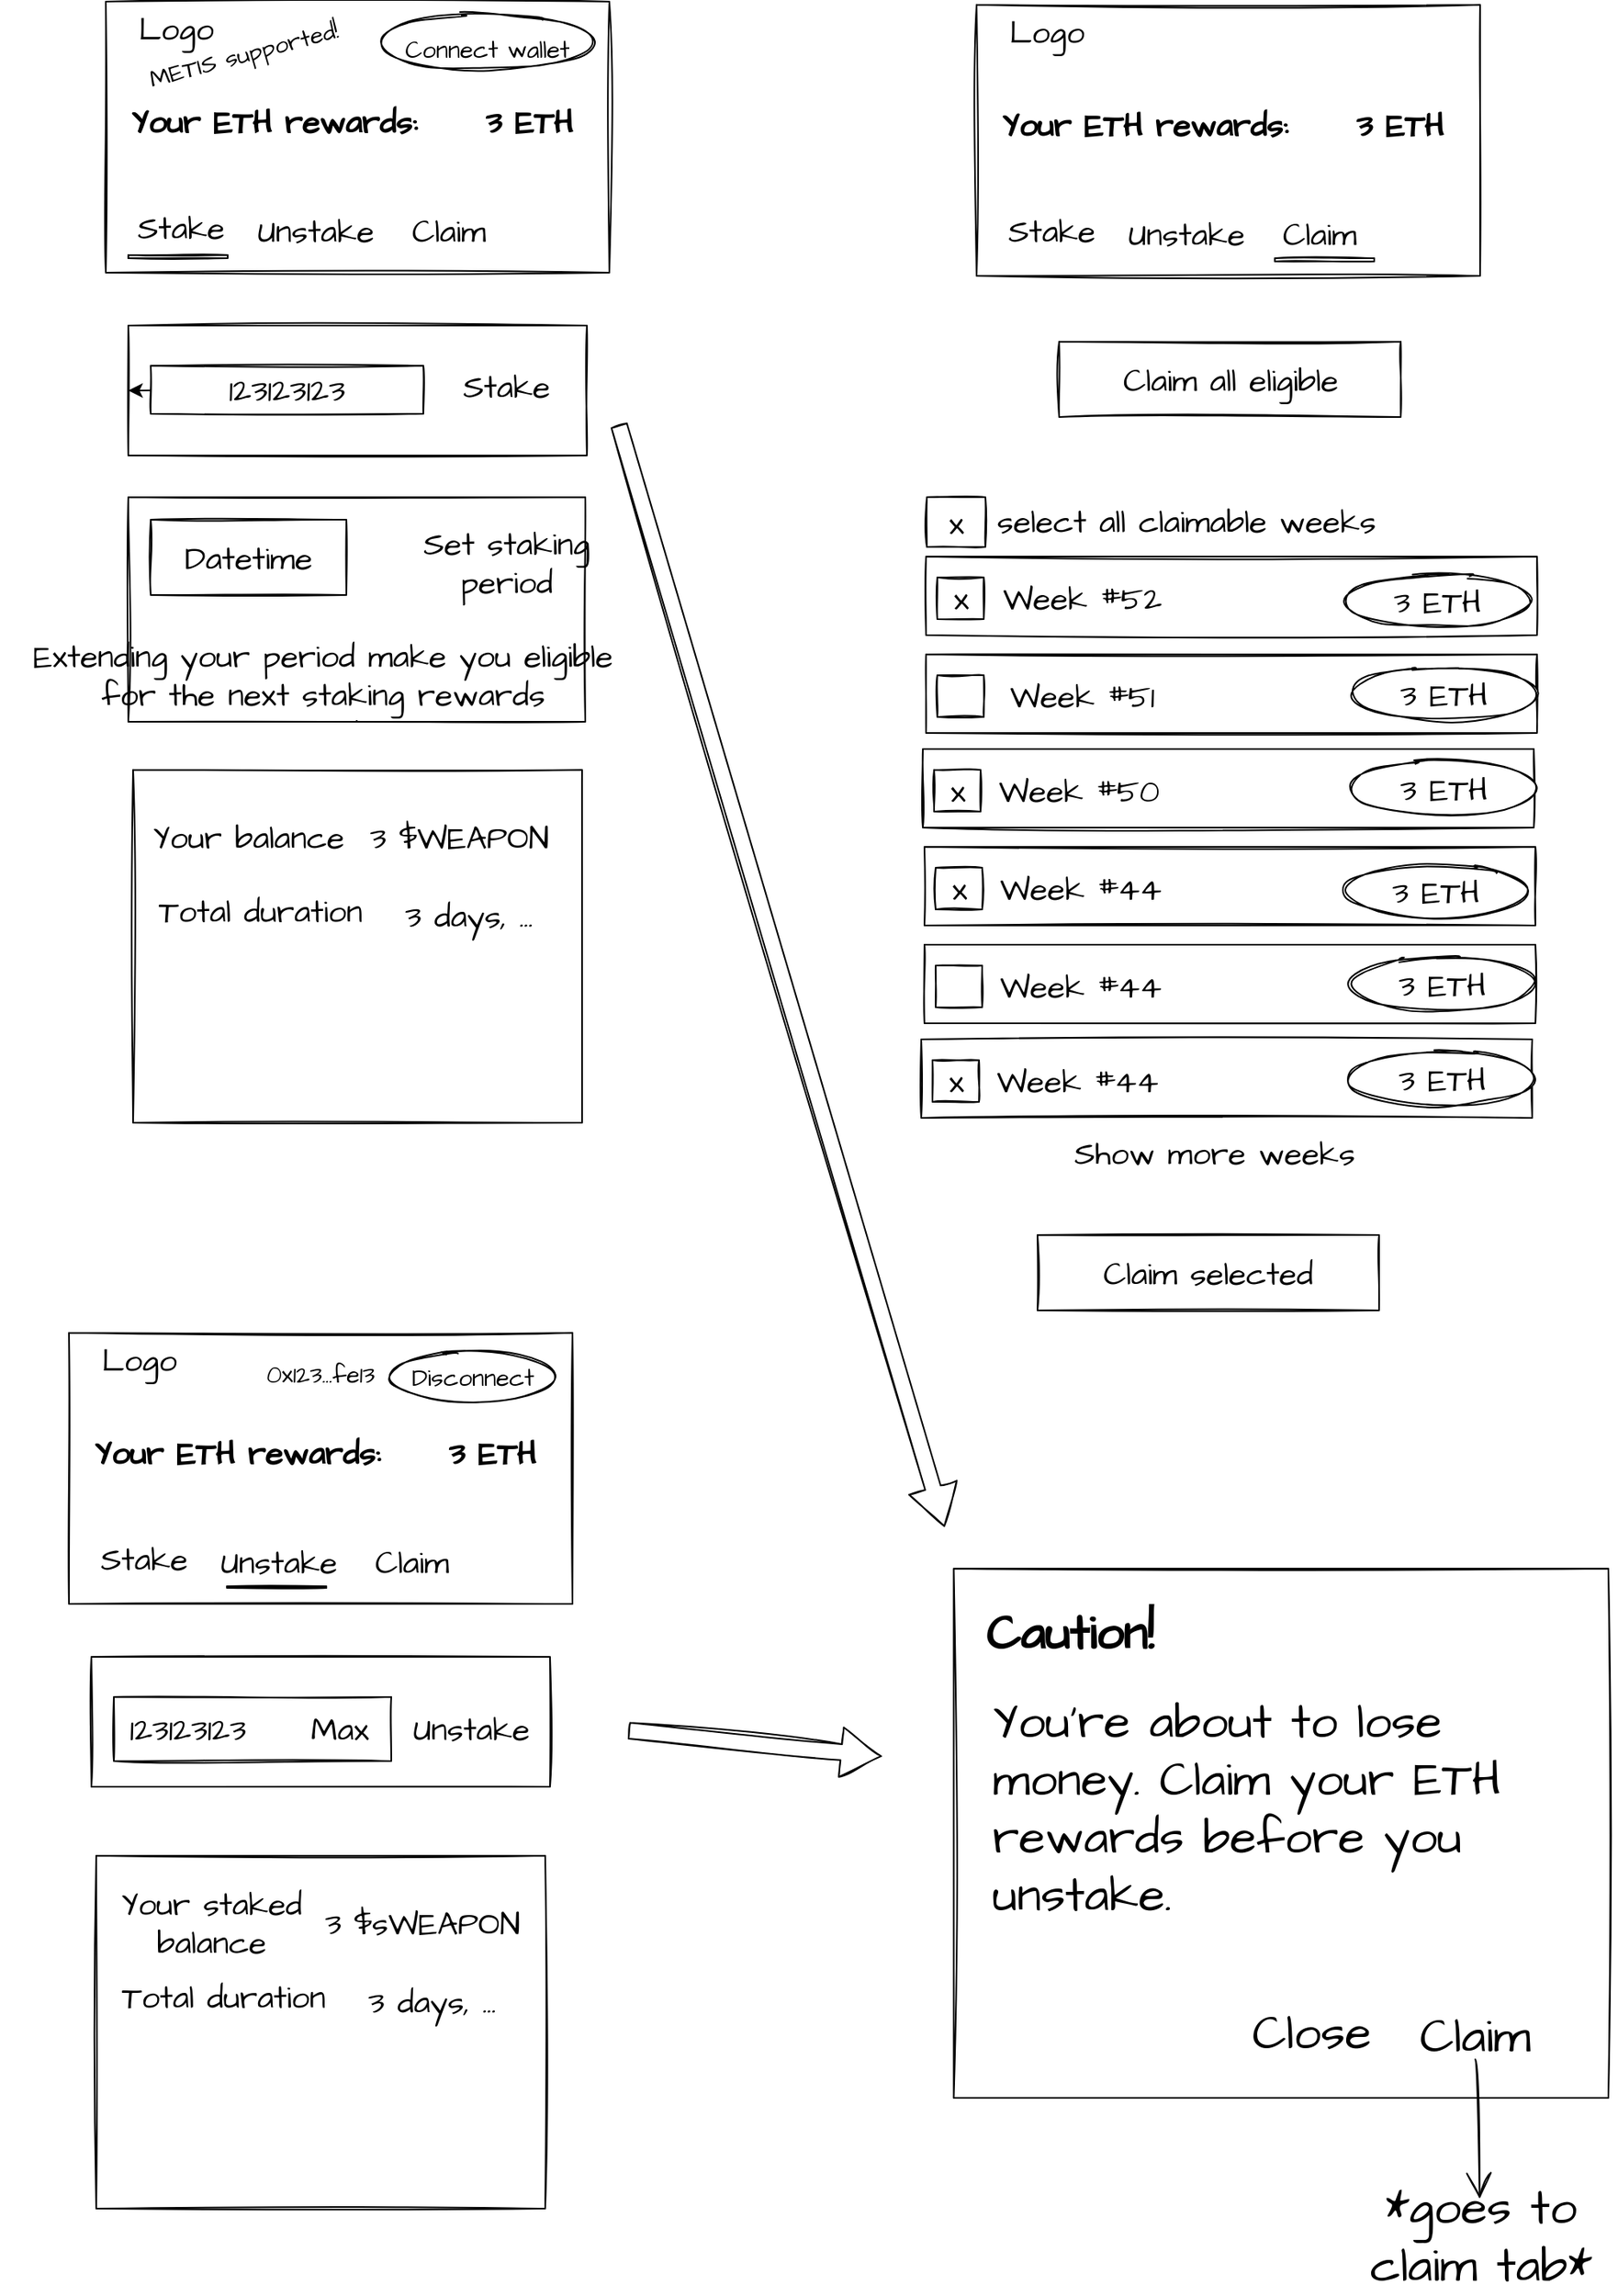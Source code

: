 <mxfile>
    <diagram id="SvLdbG8Bas9aw0cdpRwB" name="Page-1">
        <mxGraphModel dx="541" dy="1105" grid="0" gridSize="10" guides="1" tooltips="1" connect="1" arrows="1" fold="1" page="0" pageScale="1" pageWidth="827" pageHeight="1169" background="none" math="0" shadow="0">
            <root>
                <mxCell id="0"/>
                <mxCell id="1" parent="0"/>
                <mxCell id="t8sNuPc-GYWIgQTRH9a9-22" value="" style="rounded=0;whiteSpace=wrap;html=1;sketch=1;hachureGap=4;fontFamily=Architects Daughter;fontSource=https%3A%2F%2Ffonts.googleapis.com%2Fcss%3Ffamily%3DArchitects%2BDaughter;fontSize=20;" parent="1" vertex="1">
                    <mxGeometry x="95" y="-103" width="314" height="169" as="geometry"/>
                </mxCell>
                <mxCell id="t8sNuPc-GYWIgQTRH9a9-6" value="" style="rounded=0;whiteSpace=wrap;html=1;sketch=1;hachureGap=4;fontFamily=Architects Daughter;fontSource=https%3A%2F%2Ffonts.googleapis.com%2Fcss%3Ffamily%3DArchitects%2BDaughter;fontSize=20;" parent="1" vertex="1">
                    <mxGeometry x="251" y="122" width="75" height="34" as="geometry"/>
                </mxCell>
                <mxCell id="t8sNuPc-GYWIgQTRH9a9-1" value="" style="rounded=0;whiteSpace=wrap;html=1;sketch=1;hachureGap=4;fontFamily=Architects Daughter;fontSource=https%3A%2F%2Ffonts.googleapis.com%2Fcss%3Ffamily%3DArchitects%2BDaughter;fontSize=20;" parent="1" vertex="1">
                    <mxGeometry x="109" y="99" width="286" height="81" as="geometry"/>
                </mxCell>
                <mxCell id="t8sNuPc-GYWIgQTRH9a9-10" style="edgeStyle=none;curved=1;rounded=0;sketch=1;hachureGap=4;orthogonalLoop=1;jettySize=auto;html=1;exitX=0.5;exitY=1;exitDx=0;exitDy=0;fontFamily=Architects Daughter;fontSource=https%3A%2F%2Ffonts.googleapis.com%2Fcss%3Ffamily%3DArchitects%2BDaughter;fontSize=16;endArrow=open;startSize=14;endSize=14;sourcePerimeterSpacing=8;targetPerimeterSpacing=8;" parent="1" source="t8sNuPc-GYWIgQTRH9a9-2" edge="1">
                    <mxGeometry relative="1" as="geometry">
                        <mxPoint x="225.5" y="283" as="targetPoint"/>
                    </mxGeometry>
                </mxCell>
                <mxCell id="t8sNuPc-GYWIgQTRH9a9-2" value="" style="rounded=0;whiteSpace=wrap;html=1;sketch=1;hachureGap=4;fontFamily=Architects Daughter;fontSource=https%3A%2F%2Ffonts.googleapis.com%2Fcss%3Ffamily%3DArchitects%2BDaughter;fontSize=20;" parent="1" vertex="1">
                    <mxGeometry x="109" y="206" width="285" height="140" as="geometry"/>
                </mxCell>
                <mxCell id="t8sNuPc-GYWIgQTRH9a9-3" value="Stake" style="text;strokeColor=none;fillColor=none;html=1;align=center;verticalAlign=middle;whiteSpace=wrap;rounded=0;sketch=1;hachureGap=4;fontFamily=Architects Daughter;fontSource=https%3A%2F%2Ffonts.googleapis.com%2Fcss%3Ffamily%3DArchitects%2BDaughter;fontSize=20;" parent="1" vertex="1">
                    <mxGeometry x="112" y="23" width="60" height="30" as="geometry"/>
                </mxCell>
                <mxCell id="2" style="edgeStyle=none;html=1;entryX=0;entryY=0.5;entryDx=0;entryDy=0;" edge="1" parent="1" source="t8sNuPc-GYWIgQTRH9a9-4" target="t8sNuPc-GYWIgQTRH9a9-1">
                    <mxGeometry relative="1" as="geometry">
                        <mxPoint x="49.838" y="144.474" as="targetPoint"/>
                    </mxGeometry>
                </mxCell>
                <mxCell id="t8sNuPc-GYWIgQTRH9a9-4" value="123123123" style="rounded=0;whiteSpace=wrap;html=1;sketch=1;hachureGap=4;fontFamily=Architects Daughter;fontSource=https%3A%2F%2Ffonts.googleapis.com%2Fcss%3Ffamily%3DArchitects%2BDaughter;fontSize=20;" parent="1" vertex="1">
                    <mxGeometry x="123" y="124" width="170" height="30" as="geometry"/>
                </mxCell>
                <mxCell id="t8sNuPc-GYWIgQTRH9a9-5" value="Stake" style="text;strokeColor=none;fillColor=none;html=1;align=center;verticalAlign=middle;whiteSpace=wrap;rounded=0;sketch=1;hachureGap=4;fontFamily=Architects Daughter;fontSource=https%3A%2F%2Ffonts.googleapis.com%2Fcss%3Ffamily%3DArchitects%2BDaughter;fontSize=20;" parent="1" vertex="1">
                    <mxGeometry x="315" y="122" width="60" height="30" as="geometry"/>
                </mxCell>
                <mxCell id="t8sNuPc-GYWIgQTRH9a9-7" value="Datetime" style="rounded=0;whiteSpace=wrap;html=1;sketch=1;hachureGap=4;fontFamily=Architects Daughter;fontSource=https%3A%2F%2Ffonts.googleapis.com%2Fcss%3Ffamily%3DArchitects%2BDaughter;fontSize=20;" parent="1" vertex="1">
                    <mxGeometry x="123" y="220" width="122" height="47" as="geometry"/>
                </mxCell>
                <mxCell id="t8sNuPc-GYWIgQTRH9a9-8" value="Set staking period" style="text;strokeColor=none;fillColor=none;html=1;align=center;verticalAlign=middle;whiteSpace=wrap;rounded=0;sketch=1;hachureGap=4;fontFamily=Architects Daughter;fontSource=https%3A%2F%2Ffonts.googleapis.com%2Fcss%3Ffamily%3DArchitects%2BDaughter;fontSize=20;" parent="1" vertex="1">
                    <mxGeometry x="289.25" y="232" width="111.5" height="30" as="geometry"/>
                </mxCell>
                <mxCell id="t8sNuPc-GYWIgQTRH9a9-11" value="Extending your period make you eligible for the next staking rewards" style="text;strokeColor=none;fillColor=none;html=1;align=center;verticalAlign=middle;whiteSpace=wrap;rounded=0;sketch=1;hachureGap=4;fontFamily=Architects Daughter;fontSource=https%3A%2F%2Ffonts.googleapis.com%2Fcss%3Ffamily%3DArchitects%2BDaughter;fontSize=20;" parent="1" vertex="1">
                    <mxGeometry x="29" y="302" width="403" height="30" as="geometry"/>
                </mxCell>
                <mxCell id="t8sNuPc-GYWIgQTRH9a9-12" value="" style="rounded=0;whiteSpace=wrap;html=1;sketch=1;hachureGap=4;fontFamily=Architects Daughter;fontSource=https%3A%2F%2Ffonts.googleapis.com%2Fcss%3Ffamily%3DArchitects%2BDaughter;fontSize=20;" parent="1" vertex="1">
                    <mxGeometry x="112" y="376" width="280" height="220" as="geometry"/>
                </mxCell>
                <mxCell id="t8sNuPc-GYWIgQTRH9a9-13" value="Your balance" style="text;strokeColor=none;fillColor=none;html=1;align=center;verticalAlign=middle;whiteSpace=wrap;rounded=0;sketch=1;hachureGap=4;fontFamily=Architects Daughter;fontSource=https%3A%2F%2Ffonts.googleapis.com%2Fcss%3Ffamily%3DArchitects%2BDaughter;fontSize=20;" parent="1" vertex="1">
                    <mxGeometry x="117" y="403" width="134" height="30" as="geometry"/>
                </mxCell>
                <mxCell id="t8sNuPc-GYWIgQTRH9a9-14" value="" style="rounded=0;whiteSpace=wrap;html=1;sketch=1;hachureGap=4;fontFamily=Architects Daughter;fontSource=https%3A%2F%2Ffonts.googleapis.com%2Fcss%3Ffamily%3DArchitects%2BDaughter;fontSize=20;" parent="1" vertex="1">
                    <mxGeometry x="109" y="55" width="62" height="2" as="geometry"/>
                </mxCell>
                <mxCell id="t8sNuPc-GYWIgQTRH9a9-15" value="Unstake" style="text;strokeColor=none;fillColor=none;html=1;align=center;verticalAlign=middle;whiteSpace=wrap;rounded=0;sketch=1;hachureGap=4;fontFamily=Architects Daughter;fontSource=https%3A%2F%2Ffonts.googleapis.com%2Fcss%3Ffamily%3DArchitects%2BDaughter;fontSize=20;" parent="1" vertex="1">
                    <mxGeometry x="195.5" y="25" width="60" height="30" as="geometry"/>
                </mxCell>
                <mxCell id="t8sNuPc-GYWIgQTRH9a9-16" value="3 $WEAPON" style="text;strokeColor=none;fillColor=none;html=1;align=center;verticalAlign=middle;whiteSpace=wrap;rounded=0;sketch=1;hachureGap=4;fontFamily=Architects Daughter;fontSource=https%3A%2F%2Ffonts.googleapis.com%2Fcss%3Ffamily%3DArchitects%2BDaughter;fontSize=20;" parent="1" vertex="1">
                    <mxGeometry x="251" y="403" width="129" height="30" as="geometry"/>
                </mxCell>
                <mxCell id="t8sNuPc-GYWIgQTRH9a9-17" value="Total duration" style="text;strokeColor=none;fillColor=none;html=1;align=center;verticalAlign=middle;whiteSpace=wrap;rounded=0;sketch=1;hachureGap=4;fontFamily=Architects Daughter;fontSource=https%3A%2F%2Ffonts.googleapis.com%2Fcss%3Ffamily%3DArchitects%2BDaughter;fontSize=20;" parent="1" vertex="1">
                    <mxGeometry x="117" y="449" width="149" height="30" as="geometry"/>
                </mxCell>
                <mxCell id="t8sNuPc-GYWIgQTRH9a9-18" value="3 days, ..." style="text;strokeColor=none;fillColor=none;html=1;align=center;verticalAlign=middle;whiteSpace=wrap;rounded=0;sketch=1;hachureGap=4;fontFamily=Architects Daughter;fontSource=https%3A%2F%2Ffonts.googleapis.com%2Fcss%3Ffamily%3DArchitects%2BDaughter;fontSize=20;" parent="1" vertex="1">
                    <mxGeometry x="271" y="452" width="100.5" height="30" as="geometry"/>
                </mxCell>
                <mxCell id="t8sNuPc-GYWIgQTRH9a9-19" value="Logo" style="text;strokeColor=none;fillColor=none;html=1;align=center;verticalAlign=middle;whiteSpace=wrap;rounded=0;sketch=1;hachureGap=4;fontFamily=Architects Daughter;fontSource=https%3A%2F%2Ffonts.googleapis.com%2Fcss%3Ffamily%3DArchitects%2BDaughter;fontSize=20;" parent="1" vertex="1">
                    <mxGeometry x="109" y="-101" width="60" height="30" as="geometry"/>
                </mxCell>
                <mxCell id="t8sNuPc-GYWIgQTRH9a9-20" value="Your ETH rewards:" style="text;strokeColor=none;fillColor=none;html=1;align=center;verticalAlign=middle;whiteSpace=wrap;rounded=0;sketch=1;hachureGap=4;fontFamily=Architects Daughter;fontSource=https%3A%2F%2Ffonts.googleapis.com%2Fcss%3Ffamily%3DArchitects%2BDaughter;fontSize=20;fontStyle=1" parent="1" vertex="1">
                    <mxGeometry x="109" y="-43" width="182" height="30" as="geometry"/>
                </mxCell>
                <mxCell id="t8sNuPc-GYWIgQTRH9a9-21" value="3 ETH" style="text;strokeColor=none;fillColor=none;html=1;align=center;verticalAlign=middle;whiteSpace=wrap;rounded=0;sketch=1;hachureGap=4;fontFamily=Architects Daughter;fontSource=https%3A%2F%2Ffonts.googleapis.com%2Fcss%3Ffamily%3DArchitects%2BDaughter;fontSize=20;fontStyle=1" parent="1" vertex="1">
                    <mxGeometry x="329" y="-43" width="60" height="30" as="geometry"/>
                </mxCell>
                <mxCell id="t8sNuPc-GYWIgQTRH9a9-23" value="Claim" style="text;strokeColor=none;fillColor=none;html=1;align=center;verticalAlign=middle;whiteSpace=wrap;rounded=0;sketch=1;hachureGap=4;fontFamily=Architects Daughter;fontSource=https%3A%2F%2Ffonts.googleapis.com%2Fcss%3Ffamily%3DArchitects%2BDaughter;fontSize=20;" parent="1" vertex="1">
                    <mxGeometry x="279" y="25" width="60" height="30" as="geometry"/>
                </mxCell>
                <mxCell id="t8sNuPc-GYWIgQTRH9a9-24" value="" style="rounded=0;whiteSpace=wrap;html=1;sketch=1;hachureGap=4;fontFamily=Architects Daughter;fontSource=https%3A%2F%2Ffonts.googleapis.com%2Fcss%3Ffamily%3DArchitects%2BDaughter;fontSize=20;" parent="1" vertex="1">
                    <mxGeometry x="638" y="-101" width="314" height="169" as="geometry"/>
                </mxCell>
                <mxCell id="t8sNuPc-GYWIgQTRH9a9-25" value="Stake" style="text;strokeColor=none;fillColor=none;html=1;align=center;verticalAlign=middle;whiteSpace=wrap;rounded=0;sketch=1;hachureGap=4;fontFamily=Architects Daughter;fontSource=https%3A%2F%2Ffonts.googleapis.com%2Fcss%3Ffamily%3DArchitects%2BDaughter;fontSize=20;" parent="1" vertex="1">
                    <mxGeometry x="655" y="25" width="60" height="30" as="geometry"/>
                </mxCell>
                <mxCell id="t8sNuPc-GYWIgQTRH9a9-26" value="" style="rounded=0;whiteSpace=wrap;html=1;sketch=1;hachureGap=4;fontFamily=Architects Daughter;fontSource=https%3A%2F%2Ffonts.googleapis.com%2Fcss%3Ffamily%3DArchitects%2BDaughter;fontSize=20;" parent="1" vertex="1">
                    <mxGeometry x="824" y="57" width="62" height="2" as="geometry"/>
                </mxCell>
                <mxCell id="t8sNuPc-GYWIgQTRH9a9-27" value="Unstake" style="text;strokeColor=none;fillColor=none;html=1;align=center;verticalAlign=middle;whiteSpace=wrap;rounded=0;sketch=1;hachureGap=4;fontFamily=Architects Daughter;fontSource=https%3A%2F%2Ffonts.googleapis.com%2Fcss%3Ffamily%3DArchitects%2BDaughter;fontSize=20;" parent="1" vertex="1">
                    <mxGeometry x="738.5" y="27" width="60" height="30" as="geometry"/>
                </mxCell>
                <mxCell id="t8sNuPc-GYWIgQTRH9a9-28" value="Logo" style="text;strokeColor=none;fillColor=none;html=1;align=center;verticalAlign=middle;whiteSpace=wrap;rounded=0;sketch=1;hachureGap=4;fontFamily=Architects Daughter;fontSource=https%3A%2F%2Ffonts.googleapis.com%2Fcss%3Ffamily%3DArchitects%2BDaughter;fontSize=20;" parent="1" vertex="1">
                    <mxGeometry x="652" y="-99" width="60" height="30" as="geometry"/>
                </mxCell>
                <mxCell id="t8sNuPc-GYWIgQTRH9a9-29" value="Your ETH rewards:" style="text;strokeColor=none;fillColor=none;html=1;align=center;verticalAlign=middle;whiteSpace=wrap;rounded=0;sketch=1;hachureGap=4;fontFamily=Architects Daughter;fontSource=https%3A%2F%2Ffonts.googleapis.com%2Fcss%3Ffamily%3DArchitects%2BDaughter;fontSize=20;fontStyle=1" parent="1" vertex="1">
                    <mxGeometry x="652" y="-41" width="182" height="30" as="geometry"/>
                </mxCell>
                <mxCell id="t8sNuPc-GYWIgQTRH9a9-30" value="3 ETH" style="text;strokeColor=none;fillColor=none;html=1;align=center;verticalAlign=middle;whiteSpace=wrap;rounded=0;sketch=1;hachureGap=4;fontFamily=Architects Daughter;fontSource=https%3A%2F%2Ffonts.googleapis.com%2Fcss%3Ffamily%3DArchitects%2BDaughter;fontSize=20;fontStyle=1" parent="1" vertex="1">
                    <mxGeometry x="872" y="-41" width="60" height="30" as="geometry"/>
                </mxCell>
                <mxCell id="t8sNuPc-GYWIgQTRH9a9-31" value="Claim" style="text;strokeColor=none;fillColor=none;html=1;align=center;verticalAlign=middle;whiteSpace=wrap;rounded=0;sketch=1;hachureGap=4;fontFamily=Architects Daughter;fontSource=https%3A%2F%2Ffonts.googleapis.com%2Fcss%3Ffamily%3DArchitects%2BDaughter;fontSize=20;" parent="1" vertex="1">
                    <mxGeometry x="822" y="27" width="60" height="30" as="geometry"/>
                </mxCell>
                <mxCell id="t8sNuPc-GYWIgQTRH9a9-33" value="" style="rounded=0;whiteSpace=wrap;html=1;sketch=1;hachureGap=4;fontFamily=Architects Daughter;fontSource=https%3A%2F%2Ffonts.googleapis.com%2Fcss%3Ffamily%3DArchitects%2BDaughter;fontSize=20;" parent="1" vertex="1">
                    <mxGeometry x="606.5" y="243" width="381" height="49" as="geometry"/>
                </mxCell>
                <mxCell id="t8sNuPc-GYWIgQTRH9a9-34" value="x" style="rounded=0;whiteSpace=wrap;html=1;sketch=1;hachureGap=4;fontFamily=Architects Daughter;fontSource=https%3A%2F%2Ffonts.googleapis.com%2Fcss%3Ffamily%3DArchitects%2BDaughter;fontSize=20;" parent="1" vertex="1">
                    <mxGeometry x="607" y="206" width="36.5" height="31" as="geometry"/>
                </mxCell>
                <mxCell id="t8sNuPc-GYWIgQTRH9a9-35" value="select all claimable weeks" style="text;strokeColor=none;fillColor=none;html=1;align=center;verticalAlign=middle;whiteSpace=wrap;rounded=0;sketch=1;hachureGap=4;fontFamily=Architects Daughter;fontSource=https%3A%2F%2Ffonts.googleapis.com%2Fcss%3Ffamily%3DArchitects%2BDaughter;fontSize=20;" parent="1" vertex="1">
                    <mxGeometry x="643.5" y="206" width="250" height="30" as="geometry"/>
                </mxCell>
                <mxCell id="t8sNuPc-GYWIgQTRH9a9-36" value="x" style="rounded=0;whiteSpace=wrap;html=1;sketch=1;hachureGap=4;fontFamily=Architects Daughter;fontSource=https%3A%2F%2Ffonts.googleapis.com%2Fcss%3Ffamily%3DArchitects%2BDaughter;fontSize=20;" parent="1" vertex="1">
                    <mxGeometry x="613.5" y="256" width="29" height="26" as="geometry"/>
                </mxCell>
                <mxCell id="t8sNuPc-GYWIgQTRH9a9-37" value="Week #52" style="text;strokeColor=none;fillColor=none;html=1;align=center;verticalAlign=middle;whiteSpace=wrap;rounded=0;sketch=1;hachureGap=4;fontFamily=Architects Daughter;fontSource=https%3A%2F%2Ffonts.googleapis.com%2Fcss%3Ffamily%3DArchitects%2BDaughter;fontSize=20;" parent="1" vertex="1">
                    <mxGeometry x="647" y="254" width="113.5" height="30" as="geometry"/>
                </mxCell>
                <mxCell id="t8sNuPc-GYWIgQTRH9a9-39" value="3 ETH" style="ellipse;whiteSpace=wrap;html=1;sketch=1;hachureGap=4;fontFamily=Architects Daughter;fontSource=https%3A%2F%2Ffonts.googleapis.com%2Fcss%3Ffamily%3DArchitects%2BDaughter;fontSize=20;" parent="1" vertex="1">
                    <mxGeometry x="869" y="254" width="113" height="33" as="geometry"/>
                </mxCell>
                <mxCell id="t8sNuPc-GYWIgQTRH9a9-41" value="" style="rounded=0;whiteSpace=wrap;html=1;sketch=1;hachureGap=4;fontFamily=Architects Daughter;fontSource=https%3A%2F%2Ffonts.googleapis.com%2Fcss%3Ffamily%3DArchitects%2BDaughter;fontSize=20;" parent="1" vertex="1">
                    <mxGeometry x="606.5" y="304" width="381" height="49" as="geometry"/>
                </mxCell>
                <mxCell id="t8sNuPc-GYWIgQTRH9a9-42" value="" style="rounded=0;whiteSpace=wrap;html=1;sketch=1;hachureGap=4;fontFamily=Architects Daughter;fontSource=https%3A%2F%2Ffonts.googleapis.com%2Fcss%3Ffamily%3DArchitects%2BDaughter;fontSize=20;" parent="1" vertex="1">
                    <mxGeometry x="613.5" y="317" width="29" height="26" as="geometry"/>
                </mxCell>
                <mxCell id="t8sNuPc-GYWIgQTRH9a9-43" value="Week #51" style="text;strokeColor=none;fillColor=none;html=1;align=center;verticalAlign=middle;whiteSpace=wrap;rounded=0;sketch=1;hachureGap=4;fontFamily=Architects Daughter;fontSource=https%3A%2F%2Ffonts.googleapis.com%2Fcss%3Ffamily%3DArchitects%2BDaughter;fontSize=20;" parent="1" vertex="1">
                    <mxGeometry x="647" y="315" width="113.5" height="30" as="geometry"/>
                </mxCell>
                <mxCell id="t8sNuPc-GYWIgQTRH9a9-44" value="3 ETH" style="ellipse;whiteSpace=wrap;html=1;sketch=1;hachureGap=4;fontFamily=Architects Daughter;fontSource=https%3A%2F%2Ffonts.googleapis.com%2Fcss%3Ffamily%3DArchitects%2BDaughter;fontSize=20;" parent="1" vertex="1">
                    <mxGeometry x="873" y="312" width="113" height="33" as="geometry"/>
                </mxCell>
                <mxCell id="t8sNuPc-GYWIgQTRH9a9-46" value="" style="rounded=0;whiteSpace=wrap;html=1;sketch=1;hachureGap=4;fontFamily=Architects Daughter;fontSource=https%3A%2F%2Ffonts.googleapis.com%2Fcss%3Ffamily%3DArchitects%2BDaughter;fontSize=20;" parent="1" vertex="1">
                    <mxGeometry x="604.5" y="363" width="381" height="49" as="geometry"/>
                </mxCell>
                <mxCell id="t8sNuPc-GYWIgQTRH9a9-47" value="x" style="rounded=0;whiteSpace=wrap;html=1;sketch=1;hachureGap=4;fontFamily=Architects Daughter;fontSource=https%3A%2F%2Ffonts.googleapis.com%2Fcss%3Ffamily%3DArchitects%2BDaughter;fontSize=20;" parent="1" vertex="1">
                    <mxGeometry x="611.5" y="376" width="29" height="26" as="geometry"/>
                </mxCell>
                <mxCell id="t8sNuPc-GYWIgQTRH9a9-48" value="Week #50" style="text;strokeColor=none;fillColor=none;html=1;align=center;verticalAlign=middle;whiteSpace=wrap;rounded=0;sketch=1;hachureGap=4;fontFamily=Architects Daughter;fontSource=https%3A%2F%2Ffonts.googleapis.com%2Fcss%3Ffamily%3DArchitects%2BDaughter;fontSize=20;" parent="1" vertex="1">
                    <mxGeometry x="645" y="374" width="113.5" height="30" as="geometry"/>
                </mxCell>
                <mxCell id="t8sNuPc-GYWIgQTRH9a9-49" value="3 ETH" style="ellipse;whiteSpace=wrap;html=1;sketch=1;hachureGap=4;fontFamily=Architects Daughter;fontSource=https%3A%2F%2Ffonts.googleapis.com%2Fcss%3Ffamily%3DArchitects%2BDaughter;fontSize=20;" parent="1" vertex="1">
                    <mxGeometry x="872.5" y="371" width="113" height="33" as="geometry"/>
                </mxCell>
                <mxCell id="t8sNuPc-GYWIgQTRH9a9-51" value="Claim all eligible" style="rounded=0;whiteSpace=wrap;html=1;sketch=1;hachureGap=4;fontFamily=Architects Daughter;fontSource=https%3A%2F%2Ffonts.googleapis.com%2Fcss%3Ffamily%3DArchitects%2BDaughter;fontSize=20;" parent="1" vertex="1">
                    <mxGeometry x="689.5" y="109" width="213" height="47" as="geometry"/>
                </mxCell>
                <mxCell id="t8sNuPc-GYWIgQTRH9a9-52" value="Claim selected" style="rounded=0;whiteSpace=wrap;html=1;sketch=1;hachureGap=4;fontFamily=Architects Daughter;fontSource=https%3A%2F%2Ffonts.googleapis.com%2Fcss%3Ffamily%3DArchitects%2BDaughter;fontSize=20;" parent="1" vertex="1">
                    <mxGeometry x="676" y="666" width="213" height="47" as="geometry"/>
                </mxCell>
                <mxCell id="t8sNuPc-GYWIgQTRH9a9-53" value="" style="rounded=0;whiteSpace=wrap;html=1;sketch=1;hachureGap=4;fontFamily=Architects Daughter;fontSource=https%3A%2F%2Ffonts.googleapis.com%2Fcss%3Ffamily%3DArchitects%2BDaughter;fontSize=20;" parent="1" vertex="1">
                    <mxGeometry x="605.5" y="424" width="381" height="49" as="geometry"/>
                </mxCell>
                <mxCell id="t8sNuPc-GYWIgQTRH9a9-54" value="x" style="rounded=0;whiteSpace=wrap;html=1;sketch=1;hachureGap=4;fontFamily=Architects Daughter;fontSource=https%3A%2F%2Ffonts.googleapis.com%2Fcss%3Ffamily%3DArchitects%2BDaughter;fontSize=20;" parent="1" vertex="1">
                    <mxGeometry x="612.5" y="437" width="29" height="26" as="geometry"/>
                </mxCell>
                <mxCell id="t8sNuPc-GYWIgQTRH9a9-55" value="Week #44" style="text;strokeColor=none;fillColor=none;html=1;align=center;verticalAlign=middle;whiteSpace=wrap;rounded=0;sketch=1;hachureGap=4;fontFamily=Architects Daughter;fontSource=https%3A%2F%2Ffonts.googleapis.com%2Fcss%3Ffamily%3DArchitects%2BDaughter;fontSize=20;" parent="1" vertex="1">
                    <mxGeometry x="646" y="435" width="113.5" height="30" as="geometry"/>
                </mxCell>
                <mxCell id="t8sNuPc-GYWIgQTRH9a9-56" value="3 ETH" style="ellipse;whiteSpace=wrap;html=1;sketch=1;hachureGap=4;fontFamily=Architects Daughter;fontSource=https%3A%2F%2Ffonts.googleapis.com%2Fcss%3Ffamily%3DArchitects%2BDaughter;fontSize=20;" parent="1" vertex="1">
                    <mxGeometry x="868" y="435" width="113" height="33" as="geometry"/>
                </mxCell>
                <mxCell id="t8sNuPc-GYWIgQTRH9a9-57" value="" style="rounded=0;whiteSpace=wrap;html=1;sketch=1;hachureGap=4;fontFamily=Architects Daughter;fontSource=https%3A%2F%2Ffonts.googleapis.com%2Fcss%3Ffamily%3DArchitects%2BDaughter;fontSize=20;" parent="1" vertex="1">
                    <mxGeometry x="605.5" y="485" width="381" height="49" as="geometry"/>
                </mxCell>
                <mxCell id="t8sNuPc-GYWIgQTRH9a9-58" value="" style="rounded=0;whiteSpace=wrap;html=1;sketch=1;hachureGap=4;fontFamily=Architects Daughter;fontSource=https%3A%2F%2Ffonts.googleapis.com%2Fcss%3Ffamily%3DArchitects%2BDaughter;fontSize=20;" parent="1" vertex="1">
                    <mxGeometry x="612.5" y="498" width="29" height="26" as="geometry"/>
                </mxCell>
                <mxCell id="t8sNuPc-GYWIgQTRH9a9-59" value="Week #44" style="text;strokeColor=none;fillColor=none;html=1;align=center;verticalAlign=middle;whiteSpace=wrap;rounded=0;sketch=1;hachureGap=4;fontFamily=Architects Daughter;fontSource=https%3A%2F%2Ffonts.googleapis.com%2Fcss%3Ffamily%3DArchitects%2BDaughter;fontSize=20;" parent="1" vertex="1">
                    <mxGeometry x="646" y="496" width="113.5" height="30" as="geometry"/>
                </mxCell>
                <mxCell id="t8sNuPc-GYWIgQTRH9a9-60" value="3 ETH" style="ellipse;whiteSpace=wrap;html=1;sketch=1;hachureGap=4;fontFamily=Architects Daughter;fontSource=https%3A%2F%2Ffonts.googleapis.com%2Fcss%3Ffamily%3DArchitects%2BDaughter;fontSize=20;" parent="1" vertex="1">
                    <mxGeometry x="872" y="493" width="113" height="33" as="geometry"/>
                </mxCell>
                <mxCell id="t8sNuPc-GYWIgQTRH9a9-61" value="" style="rounded=0;whiteSpace=wrap;html=1;sketch=1;hachureGap=4;fontFamily=Architects Daughter;fontSource=https%3A%2F%2Ffonts.googleapis.com%2Fcss%3Ffamily%3DArchitects%2BDaughter;fontSize=20;" parent="1" vertex="1">
                    <mxGeometry x="603.5" y="544" width="381" height="49" as="geometry"/>
                </mxCell>
                <mxCell id="t8sNuPc-GYWIgQTRH9a9-62" value="x" style="rounded=0;whiteSpace=wrap;html=1;sketch=1;hachureGap=4;fontFamily=Architects Daughter;fontSource=https%3A%2F%2Ffonts.googleapis.com%2Fcss%3Ffamily%3DArchitects%2BDaughter;fontSize=20;" parent="1" vertex="1">
                    <mxGeometry x="610.5" y="557" width="29" height="26" as="geometry"/>
                </mxCell>
                <mxCell id="t8sNuPc-GYWIgQTRH9a9-63" value="Week #44" style="text;strokeColor=none;fillColor=none;html=1;align=center;verticalAlign=middle;whiteSpace=wrap;rounded=0;sketch=1;hachureGap=4;fontFamily=Architects Daughter;fontSource=https%3A%2F%2Ffonts.googleapis.com%2Fcss%3Ffamily%3DArchitects%2BDaughter;fontSize=20;" parent="1" vertex="1">
                    <mxGeometry x="644" y="555" width="113.5" height="30" as="geometry"/>
                </mxCell>
                <mxCell id="t8sNuPc-GYWIgQTRH9a9-64" value="3 ETH" style="ellipse;whiteSpace=wrap;html=1;sketch=1;hachureGap=4;fontFamily=Architects Daughter;fontSource=https%3A%2F%2Ffonts.googleapis.com%2Fcss%3Ffamily%3DArchitects%2BDaughter;fontSize=20;" parent="1" vertex="1">
                    <mxGeometry x="871.5" y="552" width="113" height="33" as="geometry"/>
                </mxCell>
                <mxCell id="t8sNuPc-GYWIgQTRH9a9-65" value="" style="rounded=0;whiteSpace=wrap;html=1;sketch=1;hachureGap=4;fontFamily=Architects Daughter;fontSource=https%3A%2F%2Ffonts.googleapis.com%2Fcss%3Ffamily%3DArchitects%2BDaughter;fontSize=20;" parent="1" vertex="1">
                    <mxGeometry x="72" y="727" width="314" height="169" as="geometry"/>
                </mxCell>
                <mxCell id="t8sNuPc-GYWIgQTRH9a9-66" value="" style="rounded=0;whiteSpace=wrap;html=1;sketch=1;hachureGap=4;fontFamily=Architects Daughter;fontSource=https%3A%2F%2Ffonts.googleapis.com%2Fcss%3Ffamily%3DArchitects%2BDaughter;fontSize=20;" parent="1" vertex="1">
                    <mxGeometry x="228" y="952" width="75" height="34" as="geometry"/>
                </mxCell>
                <mxCell id="t8sNuPc-GYWIgQTRH9a9-67" value="" style="rounded=0;whiteSpace=wrap;html=1;sketch=1;hachureGap=4;fontFamily=Architects Daughter;fontSource=https%3A%2F%2Ffonts.googleapis.com%2Fcss%3Ffamily%3DArchitects%2BDaughter;fontSize=20;" parent="1" vertex="1">
                    <mxGeometry x="86" y="929" width="286" height="81" as="geometry"/>
                </mxCell>
                <mxCell id="t8sNuPc-GYWIgQTRH9a9-70" value="Stake" style="text;strokeColor=none;fillColor=none;html=1;align=center;verticalAlign=middle;whiteSpace=wrap;rounded=0;sketch=1;hachureGap=4;fontFamily=Architects Daughter;fontSource=https%3A%2F%2Ffonts.googleapis.com%2Fcss%3Ffamily%3DArchitects%2BDaughter;fontSize=20;" parent="1" vertex="1">
                    <mxGeometry x="89" y="853" width="60" height="30" as="geometry"/>
                </mxCell>
                <mxCell id="t8sNuPc-GYWIgQTRH9a9-71" value="&amp;nbsp;123123123" style="rounded=0;whiteSpace=wrap;html=1;sketch=1;hachureGap=4;fontFamily=Architects Daughter;fontSource=https%3A%2F%2Ffonts.googleapis.com%2Fcss%3Ffamily%3DArchitects%2BDaughter;fontSize=20;align=left;" parent="1" vertex="1">
                    <mxGeometry x="100" y="954" width="173" height="40" as="geometry"/>
                </mxCell>
                <mxCell id="t8sNuPc-GYWIgQTRH9a9-72" value="Unstake" style="text;strokeColor=none;fillColor=none;html=1;align=center;verticalAlign=middle;whiteSpace=wrap;rounded=0;sketch=1;hachureGap=4;fontFamily=Architects Daughter;fontSource=https%3A%2F%2Ffonts.googleapis.com%2Fcss%3Ffamily%3DArchitects%2BDaughter;fontSize=20;" parent="1" vertex="1">
                    <mxGeometry x="293" y="959" width="60" height="30" as="geometry"/>
                </mxCell>
                <mxCell id="t8sNuPc-GYWIgQTRH9a9-76" value="" style="rounded=0;whiteSpace=wrap;html=1;sketch=1;hachureGap=4;fontFamily=Architects Daughter;fontSource=https%3A%2F%2Ffonts.googleapis.com%2Fcss%3Ffamily%3DArchitects%2BDaughter;fontSize=20;" parent="1" vertex="1">
                    <mxGeometry x="89" y="1053" width="280" height="220" as="geometry"/>
                </mxCell>
                <mxCell id="t8sNuPc-GYWIgQTRH9a9-77" value="Your staked balance" style="text;strokeColor=none;fillColor=none;html=1;align=center;verticalAlign=middle;whiteSpace=wrap;rounded=0;sketch=1;hachureGap=4;fontFamily=Architects Daughter;fontSource=https%3A%2F%2Ffonts.googleapis.com%2Fcss%3Ffamily%3DArchitects%2BDaughter;fontSize=20;" parent="1" vertex="1">
                    <mxGeometry x="94" y="1080" width="134" height="30" as="geometry"/>
                </mxCell>
                <mxCell id="t8sNuPc-GYWIgQTRH9a9-78" value="" style="rounded=0;whiteSpace=wrap;html=1;sketch=1;hachureGap=4;fontFamily=Architects Daughter;fontSource=https%3A%2F%2Ffonts.googleapis.com%2Fcss%3Ffamily%3DArchitects%2BDaughter;fontSize=20;" parent="1" vertex="1">
                    <mxGeometry x="170.5" y="885" width="62" height="1" as="geometry"/>
                </mxCell>
                <mxCell id="t8sNuPc-GYWIgQTRH9a9-79" value="Unstake" style="text;strokeColor=none;fillColor=none;html=1;align=center;verticalAlign=middle;whiteSpace=wrap;rounded=0;sketch=1;hachureGap=4;fontFamily=Architects Daughter;fontSource=https%3A%2F%2Ffonts.googleapis.com%2Fcss%3Ffamily%3DArchitects%2BDaughter;fontSize=20;" parent="1" vertex="1">
                    <mxGeometry x="172.5" y="855" width="60" height="30" as="geometry"/>
                </mxCell>
                <mxCell id="t8sNuPc-GYWIgQTRH9a9-80" value="3 $sWEAPON" style="text;strokeColor=none;fillColor=none;html=1;align=center;verticalAlign=middle;whiteSpace=wrap;rounded=0;sketch=1;hachureGap=4;fontFamily=Architects Daughter;fontSource=https%3A%2F%2Ffonts.googleapis.com%2Fcss%3Ffamily%3DArchitects%2BDaughter;fontSize=20;" parent="1" vertex="1">
                    <mxGeometry x="228" y="1080" width="129" height="30" as="geometry"/>
                </mxCell>
                <mxCell id="t8sNuPc-GYWIgQTRH9a9-81" value="Total duration" style="text;strokeColor=none;fillColor=none;html=1;align=center;verticalAlign=middle;whiteSpace=wrap;rounded=0;sketch=1;hachureGap=4;fontFamily=Architects Daughter;fontSource=https%3A%2F%2Ffonts.googleapis.com%2Fcss%3Ffamily%3DArchitects%2BDaughter;fontSize=20;" parent="1" vertex="1">
                    <mxGeometry x="94" y="1126" width="149" height="30" as="geometry"/>
                </mxCell>
                <mxCell id="t8sNuPc-GYWIgQTRH9a9-82" value="3 days, ..." style="text;strokeColor=none;fillColor=none;html=1;align=center;verticalAlign=middle;whiteSpace=wrap;rounded=0;sketch=1;hachureGap=4;fontFamily=Architects Daughter;fontSource=https%3A%2F%2Ffonts.googleapis.com%2Fcss%3Ffamily%3DArchitects%2BDaughter;fontSize=20;" parent="1" vertex="1">
                    <mxGeometry x="248" y="1129" width="100.5" height="30" as="geometry"/>
                </mxCell>
                <mxCell id="t8sNuPc-GYWIgQTRH9a9-83" value="Logo" style="text;strokeColor=none;fillColor=none;html=1;align=center;verticalAlign=middle;whiteSpace=wrap;rounded=0;sketch=1;hachureGap=4;fontFamily=Architects Daughter;fontSource=https%3A%2F%2Ffonts.googleapis.com%2Fcss%3Ffamily%3DArchitects%2BDaughter;fontSize=20;" parent="1" vertex="1">
                    <mxGeometry x="86" y="729" width="60" height="30" as="geometry"/>
                </mxCell>
                <mxCell id="t8sNuPc-GYWIgQTRH9a9-84" value="Your ETH rewards:" style="text;strokeColor=none;fillColor=none;html=1;align=center;verticalAlign=middle;whiteSpace=wrap;rounded=0;sketch=1;hachureGap=4;fontFamily=Architects Daughter;fontSource=https%3A%2F%2Ffonts.googleapis.com%2Fcss%3Ffamily%3DArchitects%2BDaughter;fontSize=20;fontStyle=1" parent="1" vertex="1">
                    <mxGeometry x="86" y="787" width="182" height="30" as="geometry"/>
                </mxCell>
                <mxCell id="t8sNuPc-GYWIgQTRH9a9-85" value="3 ETH" style="text;strokeColor=none;fillColor=none;html=1;align=center;verticalAlign=middle;whiteSpace=wrap;rounded=0;sketch=1;hachureGap=4;fontFamily=Architects Daughter;fontSource=https%3A%2F%2Ffonts.googleapis.com%2Fcss%3Ffamily%3DArchitects%2BDaughter;fontSize=20;fontStyle=1" parent="1" vertex="1">
                    <mxGeometry x="306" y="787" width="60" height="30" as="geometry"/>
                </mxCell>
                <mxCell id="t8sNuPc-GYWIgQTRH9a9-86" value="Claim" style="text;strokeColor=none;fillColor=none;html=1;align=center;verticalAlign=middle;whiteSpace=wrap;rounded=0;sketch=1;hachureGap=4;fontFamily=Architects Daughter;fontSource=https%3A%2F%2Ffonts.googleapis.com%2Fcss%3Ffamily%3DArchitects%2BDaughter;fontSize=20;" parent="1" vertex="1">
                    <mxGeometry x="256" y="855" width="60" height="30" as="geometry"/>
                </mxCell>
                <mxCell id="t8sNuPc-GYWIgQTRH9a9-87" value="Show more weeks" style="text;strokeColor=none;fillColor=none;html=1;align=center;verticalAlign=middle;whiteSpace=wrap;rounded=0;sketch=1;hachureGap=4;fontFamily=Architects Daughter;fontSource=https%3A%2F%2Ffonts.googleapis.com%2Fcss%3Ffamily%3DArchitects%2BDaughter;fontSize=20;" parent="1" vertex="1">
                    <mxGeometry x="687" y="600" width="199" height="30" as="geometry"/>
                </mxCell>
                <mxCell id="t8sNuPc-GYWIgQTRH9a9-88" value="Max" style="text;strokeColor=none;fillColor=none;html=1;align=center;verticalAlign=middle;whiteSpace=wrap;rounded=0;sketch=1;hachureGap=4;fontFamily=Architects Daughter;fontSource=https%3A%2F%2Ffonts.googleapis.com%2Fcss%3Ffamily%3DArchitects%2BDaughter;fontSize=20;" parent="1" vertex="1">
                    <mxGeometry x="211" y="959" width="60" height="30" as="geometry"/>
                </mxCell>
                <mxCell id="t8sNuPc-GYWIgQTRH9a9-89" value="" style="edgeStyle=none;orthogonalLoop=1;jettySize=auto;html=1;shape=flexArrow;rounded=1;startSize=8;endSize=8;sketch=1;hachureGap=4;fontFamily=Architects Daughter;fontSource=https%3A%2F%2Ffonts.googleapis.com%2Fcss%3Ffamily%3DArchitects%2BDaughter;fontSize=16;endArrow=open;sourcePerimeterSpacing=8;targetPerimeterSpacing=8;curved=1;" parent="1" edge="1">
                    <mxGeometry width="140" relative="1" as="geometry">
                        <mxPoint x="421" y="975" as="sourcePoint"/>
                        <mxPoint x="579" y="991" as="targetPoint"/>
                        <Array as="points"/>
                    </mxGeometry>
                </mxCell>
                <mxCell id="t8sNuPc-GYWIgQTRH9a9-90" value="" style="rounded=0;whiteSpace=wrap;html=1;sketch=1;hachureGap=4;fontFamily=Architects Daughter;fontSource=https%3A%2F%2Ffonts.googleapis.com%2Fcss%3Ffamily%3DArchitects%2BDaughter;fontSize=20;" parent="1" vertex="1">
                    <mxGeometry x="623.75" y="874" width="408.25" height="330" as="geometry"/>
                </mxCell>
                <mxCell id="t8sNuPc-GYWIgQTRH9a9-91" value="&lt;font style=&quot;font-size: 30px&quot;&gt;&lt;b&gt;Caution!&lt;/b&gt;&lt;/font&gt;" style="text;strokeColor=none;fillColor=none;html=1;align=left;verticalAlign=middle;whiteSpace=wrap;rounded=0;sketch=1;hachureGap=4;fontFamily=Architects Daughter;fontSource=https%3A%2F%2Ffonts.googleapis.com%2Fcss%3Ffamily%3DArchitects%2BDaughter;fontSize=20;" parent="1" vertex="1">
                    <mxGeometry x="641.5" y="899" width="173" height="30" as="geometry"/>
                </mxCell>
                <mxCell id="t8sNuPc-GYWIgQTRH9a9-92" value="You're about to lose money. Claim your ETH rewards before you unstake." style="text;strokeColor=none;fillColor=none;html=1;align=left;verticalAlign=middle;whiteSpace=wrap;rounded=0;sketch=1;hachureGap=4;fontFamily=Architects Daughter;fontSource=https%3A%2F%2Ffonts.googleapis.com%2Fcss%3Ffamily%3DArchitects%2BDaughter;fontSize=30;" parent="1" vertex="1">
                    <mxGeometry x="646" y="1008" width="333" height="30" as="geometry"/>
                </mxCell>
                <mxCell id="t8sNuPc-GYWIgQTRH9a9-93" value="Close" style="text;strokeColor=none;fillColor=none;html=1;align=center;verticalAlign=middle;whiteSpace=wrap;rounded=0;sketch=1;hachureGap=4;fontFamily=Architects Daughter;fontSource=https%3A%2F%2Ffonts.googleapis.com%2Fcss%3Ffamily%3DArchitects%2BDaughter;fontSize=30;" parent="1" vertex="1">
                    <mxGeometry x="817" y="1148" width="60" height="30" as="geometry"/>
                </mxCell>
                <mxCell id="t8sNuPc-GYWIgQTRH9a9-95" value="Claim" style="text;strokeColor=none;fillColor=none;html=1;align=center;verticalAlign=middle;whiteSpace=wrap;rounded=0;sketch=1;hachureGap=4;fontFamily=Architects Daughter;fontSource=https%3A%2F%2Ffonts.googleapis.com%2Fcss%3Ffamily%3DArchitects%2BDaughter;fontSize=30;" parent="1" vertex="1">
                    <mxGeometry x="919" y="1150" width="60" height="30" as="geometry"/>
                </mxCell>
                <mxCell id="t8sNuPc-GYWIgQTRH9a9-96" value="" style="edgeStyle=none;orthogonalLoop=1;jettySize=auto;html=1;rounded=0;sketch=1;hachureGap=4;fontFamily=Architects Daughter;fontSource=https%3A%2F%2Ffonts.googleapis.com%2Fcss%3Ffamily%3DArchitects%2BDaughter;fontSize=30;endArrow=open;startSize=14;endSize=14;sourcePerimeterSpacing=8;targetPerimeterSpacing=8;curved=1;exitX=0.5;exitY=1;exitDx=0;exitDy=0;" parent="1" source="t8sNuPc-GYWIgQTRH9a9-95" target="t8sNuPc-GYWIgQTRH9a9-97" edge="1">
                    <mxGeometry width="120" relative="1" as="geometry">
                        <mxPoint x="898" y="1228" as="sourcePoint"/>
                        <mxPoint x="898" y="1287" as="targetPoint"/>
                        <Array as="points"/>
                    </mxGeometry>
                </mxCell>
                <mxCell id="t8sNuPc-GYWIgQTRH9a9-97" value="*goes to claim tab*" style="text;strokeColor=none;fillColor=none;html=1;align=center;verticalAlign=middle;whiteSpace=wrap;rounded=0;sketch=1;hachureGap=4;fontFamily=Architects Daughter;fontSource=https%3A%2F%2Ffonts.googleapis.com%2Fcss%3Ffamily%3DArchitects%2BDaughter;fontSize=30;" parent="1" vertex="1">
                    <mxGeometry x="868" y="1275" width="169" height="30" as="geometry"/>
                </mxCell>
                <mxCell id="t8sNuPc-GYWIgQTRH9a9-99" value="" style="edgeStyle=none;orthogonalLoop=1;jettySize=auto;html=1;shape=flexArrow;rounded=1;startSize=8;endSize=8;sketch=1;hachureGap=4;fontFamily=Architects Daughter;fontSource=https%3A%2F%2Ffonts.googleapis.com%2Fcss%3Ffamily%3DArchitects%2BDaughter;fontSize=30;endArrow=open;sourcePerimeterSpacing=8;targetPerimeterSpacing=8;curved=1;" parent="1" edge="1">
                    <mxGeometry width="140" relative="1" as="geometry">
                        <mxPoint x="415" y="161" as="sourcePoint"/>
                        <mxPoint x="618" y="848" as="targetPoint"/>
                        <Array as="points"/>
                    </mxGeometry>
                </mxCell>
                <mxCell id="t8sNuPc-GYWIgQTRH9a9-102" value="&lt;font style=&quot;font-size: 15px&quot;&gt;Connect wallet&lt;/font&gt;" style="ellipse;whiteSpace=wrap;html=1;sketch=1;hachureGap=4;fontFamily=Architects Daughter;fontSource=https%3A%2F%2Ffonts.googleapis.com%2Fcss%3Ffamily%3DArchitects%2BDaughter;fontSize=30;" parent="1" vertex="1">
                    <mxGeometry x="268" y="-95" width="130" height="34" as="geometry"/>
                </mxCell>
                <mxCell id="t8sNuPc-GYWIgQTRH9a9-103" value="METIS supported!" style="text;strokeColor=none;fillColor=none;html=1;align=center;verticalAlign=middle;whiteSpace=wrap;rounded=0;sketch=1;hachureGap=4;fontFamily=Architects Daughter;fontSource=https%3A%2F%2Ffonts.googleapis.com%2Fcss%3Ffamily%3DArchitects%2BDaughter;fontSize=15;rotation=-15;" parent="1" vertex="1">
                    <mxGeometry x="105.72" y="-85" width="150.28" height="30" as="geometry"/>
                </mxCell>
                <mxCell id="t8sNuPc-GYWIgQTRH9a9-104" value="0x123...fe13" style="text;strokeColor=none;fillColor=none;html=1;align=center;verticalAlign=middle;whiteSpace=wrap;rounded=0;sketch=1;hachureGap=4;fontFamily=Architects Daughter;fontSource=https%3A%2F%2Ffonts.googleapis.com%2Fcss%3Ffamily%3DArchitects%2BDaughter;fontSize=15;" parent="1" vertex="1">
                    <mxGeometry x="199" y="738" width="60" height="30" as="geometry"/>
                </mxCell>
                <mxCell id="t8sNuPc-GYWIgQTRH9a9-105" value="Disconnect" style="ellipse;whiteSpace=wrap;html=1;sketch=1;hachureGap=4;fontFamily=Architects Daughter;fontSource=https%3A%2F%2Ffonts.googleapis.com%2Fcss%3Ffamily%3DArchitects%2BDaughter;fontSize=15;" parent="1" vertex="1">
                    <mxGeometry x="273" y="738" width="102" height="33" as="geometry"/>
                </mxCell>
            </root>
        </mxGraphModel>
    </diagram>
</mxfile>